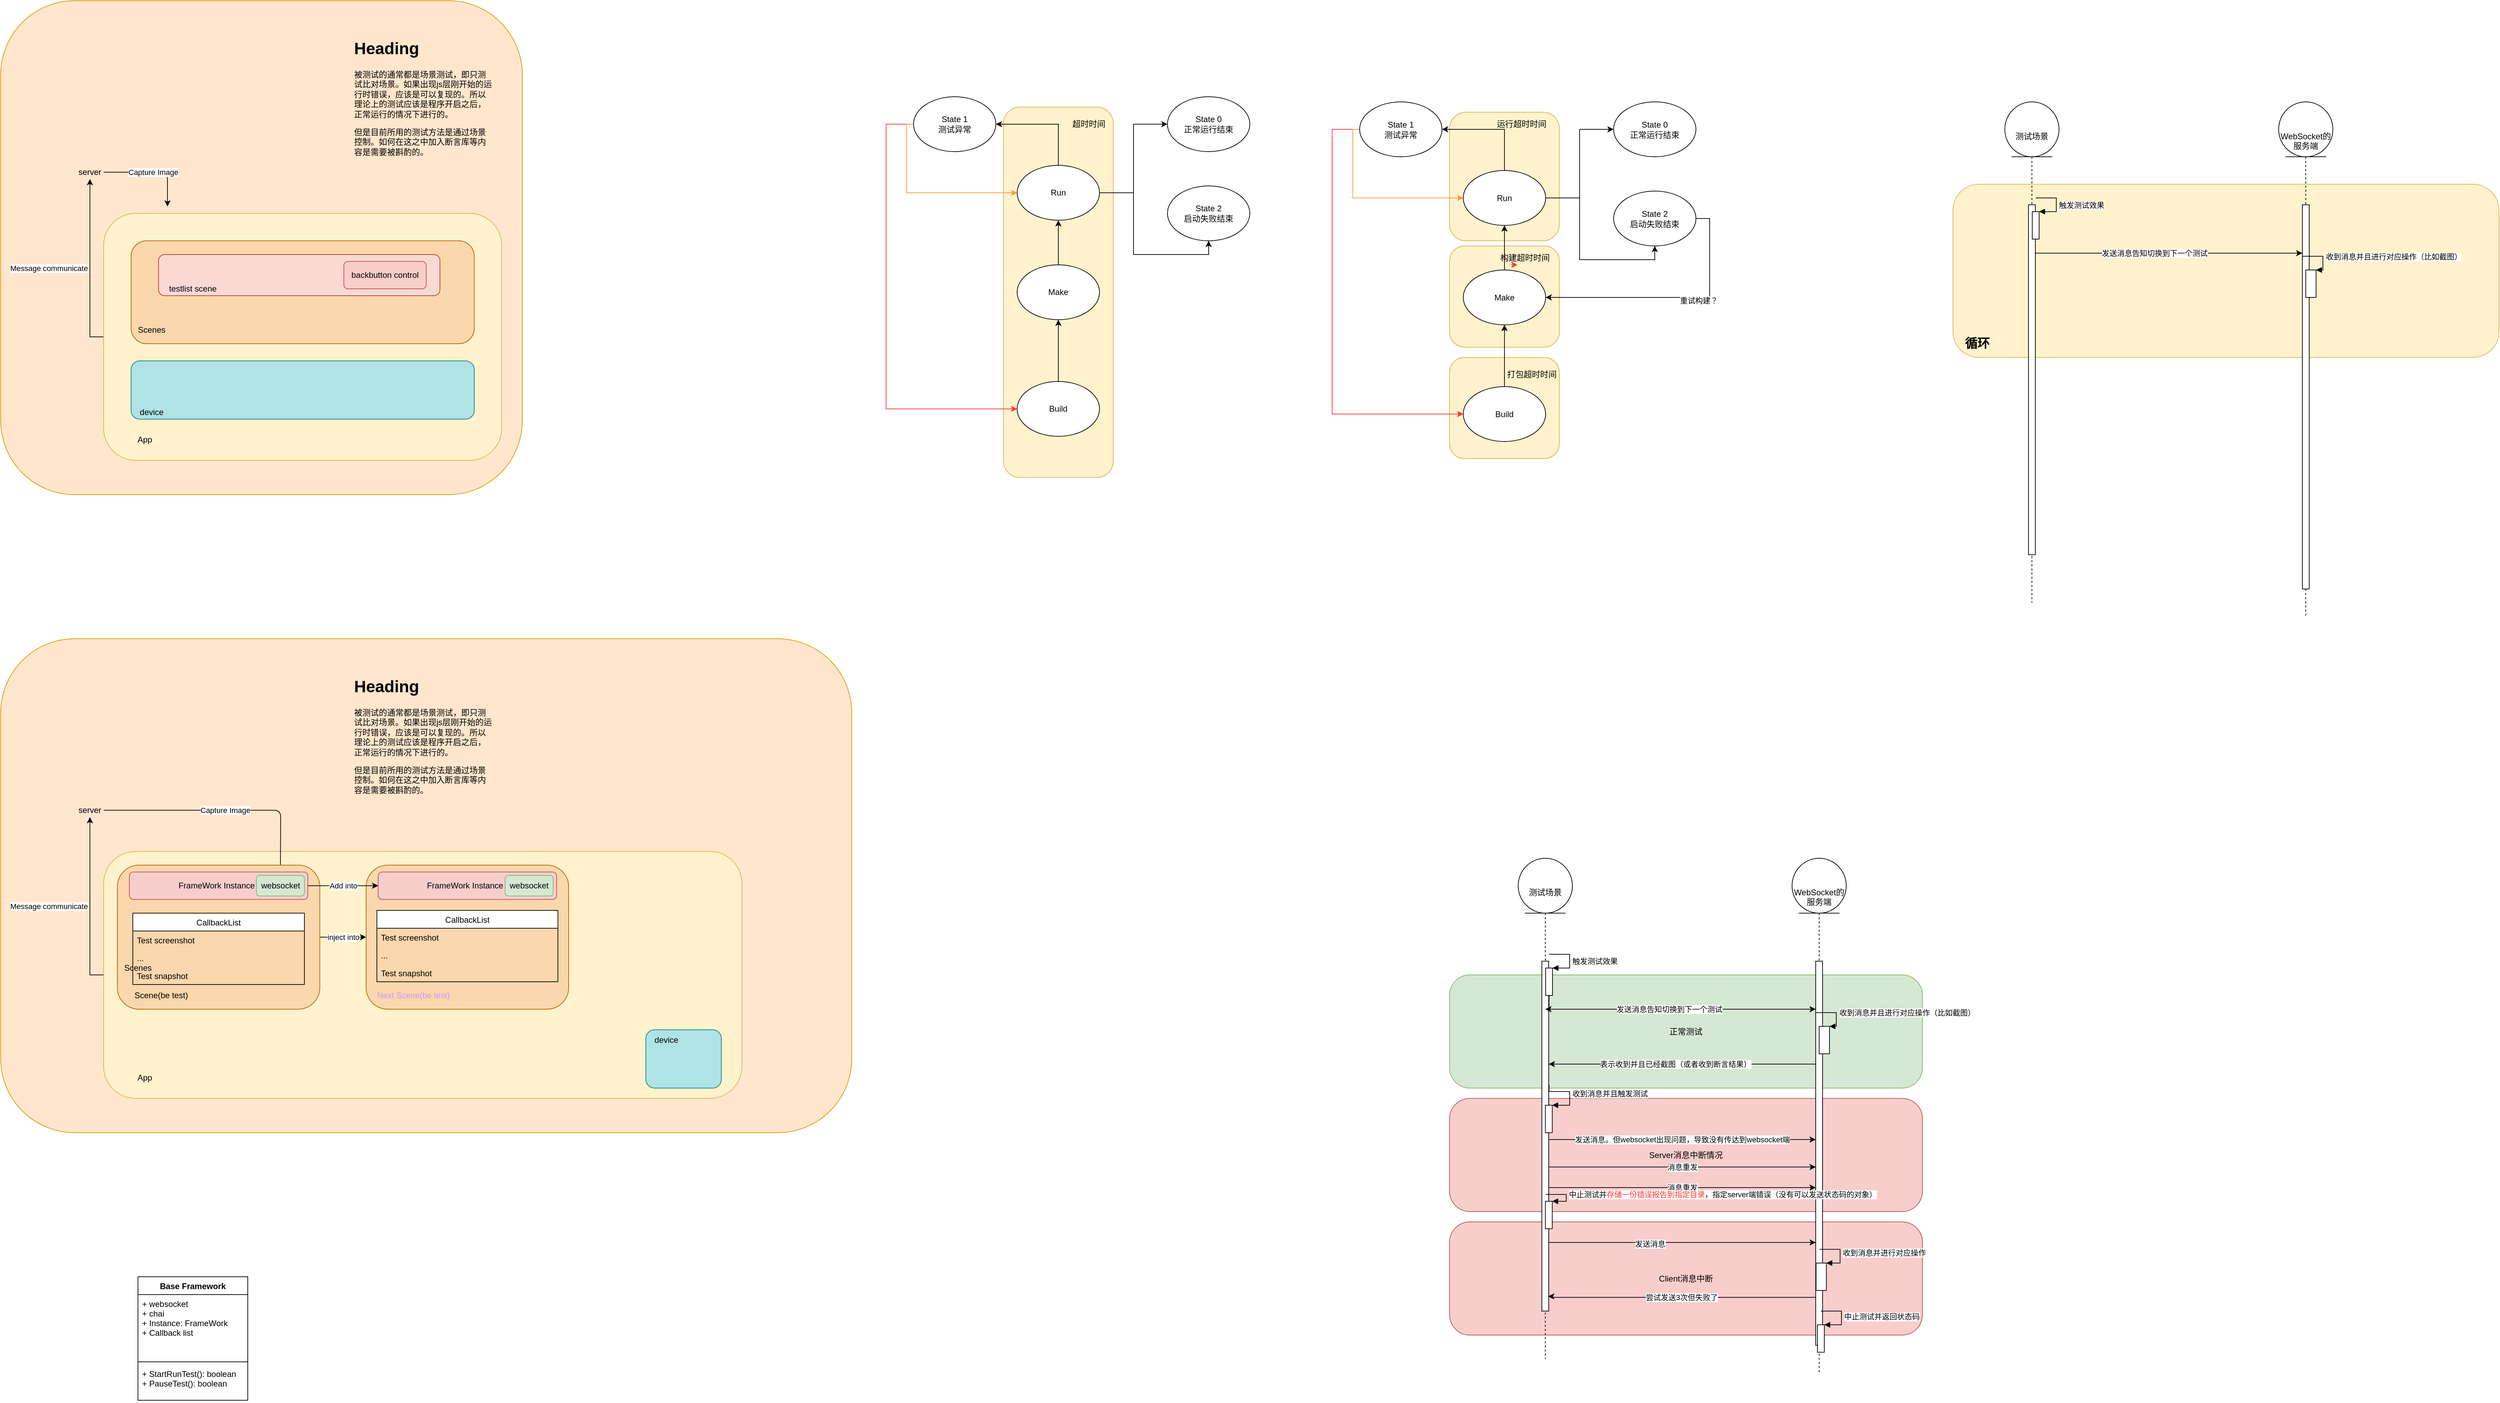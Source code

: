 <mxfile version="14.9.2" type="device" pages="2"><diagram id="rpBFEU1IUlJm1Zpj6V33" name="Page-1"><mxGraphModel dx="1292" dy="696" grid="1" gridSize="10" guides="1" tooltips="1" connect="1" arrows="1" fold="1" page="1" pageScale="1" pageWidth="827" pageHeight="1169" math="0" shadow="0"><root><mxCell id="0"/><mxCell id="1" parent="0"/><mxCell id="jV5QpDegbVeelH4dLwCt-115" value="" style="rounded=1;whiteSpace=wrap;html=1;fillColor=#fff2cc;strokeColor=#d6b656;" vertex="1" parent="1"><mxGeometry x="2864.5" y="297.5" width="795.5" height="252.5" as="geometry"/></mxCell><mxCell id="jV5QpDegbVeelH4dLwCt-68" value="Client消息中断" style="rounded=1;whiteSpace=wrap;html=1;fillColor=#f8cecc;strokeColor=#b85450;arcSize=18;" vertex="1" parent="1"><mxGeometry x="2131" y="1810" width="689" height="165" as="geometry"/></mxCell><mxCell id="jV5QpDegbVeelH4dLwCt-57" value="Server消息中断情况" style="rounded=1;whiteSpace=wrap;html=1;fillColor=#f8cecc;strokeColor=#b85450;arcSize=18;" vertex="1" parent="1"><mxGeometry x="2131" y="1630" width="689" height="165" as="geometry"/></mxCell><mxCell id="jV5QpDegbVeelH4dLwCt-44" value="正常测试" style="rounded=1;whiteSpace=wrap;html=1;fillColor=#d5e8d4;strokeColor=#82b366;arcSize=18;" vertex="1" parent="1"><mxGeometry x="2131" y="1450" width="689" height="165" as="geometry"/></mxCell><mxCell id="jV5QpDegbVeelH4dLwCt-35" value="" style="rounded=1;whiteSpace=wrap;html=1;fillColor=#fff2cc;strokeColor=#d6b656;" vertex="1" parent="1"><mxGeometry x="2131" y="550" width="160" height="147.5" as="geometry"/></mxCell><mxCell id="jV5QpDegbVeelH4dLwCt-34" value="" style="rounded=1;whiteSpace=wrap;html=1;fillColor=#fff2cc;strokeColor=#d6b656;" vertex="1" parent="1"><mxGeometry x="2131" y="387.5" width="160" height="147.5" as="geometry"/></mxCell><mxCell id="jV5QpDegbVeelH4dLwCt-15" value="" style="rounded=1;whiteSpace=wrap;html=1;fillColor=#fff2cc;strokeColor=#d6b656;" vertex="1" parent="1"><mxGeometry x="1481" y="185" width="160" height="540" as="geometry"/></mxCell><mxCell id="mxAVri0TxtyX7r4IzrjH-3" value="" style="rounded=1;whiteSpace=wrap;html=1;fillColor=#ffe6cc;strokeColor=#d79b00;" parent="1" vertex="1"><mxGeometry x="20" y="30" width="760" height="720" as="geometry"/></mxCell><mxCell id="mxAVri0TxtyX7r4IzrjH-9" value="Message communicate" style="edgeStyle=orthogonalEdgeStyle;rounded=0;orthogonalLoop=1;jettySize=auto;html=1;exitX=0;exitY=0.5;exitDx=0;exitDy=0;entryX=0.5;entryY=1;entryDx=0;entryDy=0;" parent="1" source="mxAVri0TxtyX7r4IzrjH-1" target="mxAVri0TxtyX7r4IzrjH-4" edge="1"><mxGeometry x="-0.04" y="60" relative="1" as="geometry"><mxPoint as="offset"/></mxGeometry></mxCell><mxCell id="mxAVri0TxtyX7r4IzrjH-1" value="" style="rounded=1;whiteSpace=wrap;html=1;arcSize=13;fillColor=#fff2cc;strokeColor=#d6b656;" parent="1" vertex="1"><mxGeometry x="170" y="340" width="580" height="360" as="geometry"/></mxCell><mxCell id="mxAVri0TxtyX7r4IzrjH-2" value="App" style="text;html=1;strokeColor=none;fillColor=none;align=center;verticalAlign=middle;whiteSpace=wrap;rounded=0;" parent="1" vertex="1"><mxGeometry x="210" y="660" width="40" height="20" as="geometry"/></mxCell><mxCell id="mxAVri0TxtyX7r4IzrjH-4" value="server" style="text;html=1;strokeColor=none;fillColor=none;align=center;verticalAlign=middle;whiteSpace=wrap;rounded=0;" parent="1" vertex="1"><mxGeometry x="130" y="270" width="40" height="20" as="geometry"/></mxCell><mxCell id="mxAVri0TxtyX7r4IzrjH-6" value="Capture Image" style="endArrow=classic;html=1;exitX=1;exitY=0.5;exitDx=0;exitDy=0;" parent="1" source="mxAVri0TxtyX7r4IzrjH-4" edge="1"><mxGeometry width="50" height="50" relative="1" as="geometry"><mxPoint x="580" y="450" as="sourcePoint"/><mxPoint x="263" y="330" as="targetPoint"/><Array as="points"><mxPoint x="263" y="280"/></Array></mxGeometry></mxCell><mxCell id="mxAVri0TxtyX7r4IzrjH-10" value="" style="rounded=1;whiteSpace=wrap;html=1;fillColor=#fad7ac;strokeColor=#b46504;" parent="1" vertex="1"><mxGeometry x="210" y="380" width="500" height="150" as="geometry"/></mxCell><mxCell id="mxAVri0TxtyX7r4IzrjH-11" value="Scenes" style="text;html=1;strokeColor=none;fillColor=none;align=center;verticalAlign=middle;whiteSpace=wrap;rounded=0;" parent="1" vertex="1"><mxGeometry x="220" y="500" width="40" height="20" as="geometry"/></mxCell><mxCell id="mxAVri0TxtyX7r4IzrjH-12" value="" style="rounded=1;whiteSpace=wrap;html=1;fillColor=#b0e3e6;strokeColor=#0e8088;" parent="1" vertex="1"><mxGeometry x="210" y="555" width="500" height="85" as="geometry"/></mxCell><mxCell id="mxAVri0TxtyX7r4IzrjH-13" value="device" style="text;html=1;strokeColor=none;fillColor=none;align=center;verticalAlign=middle;whiteSpace=wrap;rounded=0;" parent="1" vertex="1"><mxGeometry x="220" y="620" width="40" height="20" as="geometry"/></mxCell><mxCell id="mxAVri0TxtyX7r4IzrjH-14" value="" style="rounded=1;whiteSpace=wrap;html=1;fillColor=#fad9d5;strokeColor=#ae4132;" parent="1" vertex="1"><mxGeometry x="250" y="400" width="410" height="60" as="geometry"/></mxCell><mxCell id="mxAVri0TxtyX7r4IzrjH-15" value="testlist scene" style="text;html=1;strokeColor=none;fillColor=none;align=center;verticalAlign=middle;whiteSpace=wrap;rounded=0;" parent="1" vertex="1"><mxGeometry x="260" y="440" width="80" height="20" as="geometry"/></mxCell><mxCell id="mxAVri0TxtyX7r4IzrjH-16" value="backbutton control" style="rounded=1;whiteSpace=wrap;html=1;fillColor=#f8cecc;strokeColor=#b85450;" parent="1" vertex="1"><mxGeometry x="520" y="410" width="120" height="40" as="geometry"/></mxCell><mxCell id="mxAVri0TxtyX7r4IzrjH-17" value="&lt;h1&gt;Heading&lt;/h1&gt;&lt;p&gt;被测试的通常都是场景测试，即只测试比对场景。如果出现js层刚开始的运行时错误，应该是可以复现的。所以理论上的测试应该是程序开启之后，正常运行的情况下进行的。&lt;/p&gt;&lt;p&gt;但是目前所用的测试方法是通过场景控制。如何在这之中加入断言库等内容是需要被斟酌的。&lt;/p&gt;" style="text;html=1;strokeColor=none;fillColor=none;spacing=5;spacingTop=-20;whiteSpace=wrap;overflow=hidden;rounded=0;" parent="1" vertex="1"><mxGeometry x="530" y="80" width="210" height="200" as="geometry"/></mxCell><mxCell id="BNDBDCMk8qx0D4UXYM4u-6" value="" style="rounded=1;whiteSpace=wrap;html=1;fillColor=#ffe6cc;strokeColor=#d79b00;" parent="1" vertex="1"><mxGeometry x="20" y="960" width="1240" height="720" as="geometry"/></mxCell><mxCell id="BNDBDCMk8qx0D4UXYM4u-7" value="Message communicate" style="edgeStyle=orthogonalEdgeStyle;rounded=0;orthogonalLoop=1;jettySize=auto;html=1;exitX=0;exitY=0.5;exitDx=0;exitDy=0;entryX=0.5;entryY=1;entryDx=0;entryDy=0;" parent="1" source="BNDBDCMk8qx0D4UXYM4u-8" target="BNDBDCMk8qx0D4UXYM4u-10" edge="1"><mxGeometry x="-0.04" y="60" relative="1" as="geometry"><mxPoint as="offset"/></mxGeometry></mxCell><mxCell id="BNDBDCMk8qx0D4UXYM4u-8" value="" style="rounded=1;whiteSpace=wrap;html=1;arcSize=13;fillColor=#fff2cc;strokeColor=#d6b656;" parent="1" vertex="1"><mxGeometry x="170" y="1270" width="930" height="360" as="geometry"/></mxCell><mxCell id="BNDBDCMk8qx0D4UXYM4u-9" value="App" style="text;html=1;strokeColor=none;fillColor=none;align=center;verticalAlign=middle;whiteSpace=wrap;rounded=0;" parent="1" vertex="1"><mxGeometry x="210" y="1590" width="40" height="20" as="geometry"/></mxCell><mxCell id="BNDBDCMk8qx0D4UXYM4u-10" value="server" style="text;html=1;strokeColor=none;fillColor=none;align=center;verticalAlign=middle;whiteSpace=wrap;rounded=0;" parent="1" vertex="1"><mxGeometry x="130" y="1200" width="40" height="20" as="geometry"/></mxCell><mxCell id="BNDBDCMk8qx0D4UXYM4u-11" value="Capture Image" style="endArrow=classic;html=1;exitX=1;exitY=0.5;exitDx=0;exitDy=0;entryX=0.5;entryY=0;entryDx=0;entryDy=0;" parent="1" source="BNDBDCMk8qx0D4UXYM4u-10" edge="1" target="BNDBDCMk8qx0D4UXYM4u-29"><mxGeometry width="50" height="50" relative="1" as="geometry"><mxPoint x="580" y="1380" as="sourcePoint"/><mxPoint x="263" y="1260" as="targetPoint"/><Array as="points"><mxPoint x="263" y="1210"/><mxPoint x="428" y="1210"/></Array></mxGeometry></mxCell><mxCell id="BNDBDCMk8qx0D4UXYM4u-46" value="inject into" style="edgeStyle=orthogonalEdgeStyle;rounded=0;orthogonalLoop=1;jettySize=auto;html=1;" parent="1" source="BNDBDCMk8qx0D4UXYM4u-12" target="BNDBDCMk8qx0D4UXYM4u-38" edge="1"><mxGeometry relative="1" as="geometry"/></mxCell><mxCell id="BNDBDCMk8qx0D4UXYM4u-12" value="" style="rounded=1;whiteSpace=wrap;html=1;fillColor=#fad7ac;strokeColor=#b46504;" parent="1" vertex="1"><mxGeometry x="190" y="1290" width="295" height="210" as="geometry"/></mxCell><mxCell id="BNDBDCMk8qx0D4UXYM4u-13" value="Scenes" style="text;html=1;strokeColor=none;fillColor=none;align=center;verticalAlign=middle;whiteSpace=wrap;rounded=0;" parent="1" vertex="1"><mxGeometry x="200" y="1430" width="40" height="20" as="geometry"/></mxCell><mxCell id="BNDBDCMk8qx0D4UXYM4u-14" value="" style="rounded=1;whiteSpace=wrap;html=1;fillColor=#b0e3e6;strokeColor=#0e8088;" parent="1" vertex="1"><mxGeometry x="960" y="1530" width="110" height="85" as="geometry"/></mxCell><mxCell id="BNDBDCMk8qx0D4UXYM4u-15" value="device" style="text;html=1;strokeColor=none;fillColor=none;align=center;verticalAlign=middle;whiteSpace=wrap;rounded=0;" parent="1" vertex="1"><mxGeometry x="970" y="1535" width="40" height="20" as="geometry"/></mxCell><mxCell id="BNDBDCMk8qx0D4UXYM4u-19" value="&lt;h1&gt;Heading&lt;/h1&gt;&lt;p&gt;被测试的通常都是场景测试，即只测试比对场景。如果出现js层刚开始的运行时错误，应该是可以复现的。所以理论上的测试应该是程序开启之后，正常运行的情况下进行的。&lt;/p&gt;&lt;p&gt;但是目前所用的测试方法是通过场景控制。如何在这之中加入断言库等内容是需要被斟酌的。&lt;/p&gt;" style="text;html=1;strokeColor=none;fillColor=none;spacing=5;spacingTop=-20;whiteSpace=wrap;overflow=hidden;rounded=0;" parent="1" vertex="1"><mxGeometry x="530" y="1010" width="210" height="200" as="geometry"/></mxCell><mxCell id="BNDBDCMk8qx0D4UXYM4u-25" value="Scene(be test)" style="text;html=1;strokeColor=none;fillColor=none;align=center;verticalAlign=middle;whiteSpace=wrap;rounded=0;" parent="1" vertex="1"><mxGeometry x="198.75" y="1470" width="110" height="20" as="geometry"/></mxCell><mxCell id="BNDBDCMk8qx0D4UXYM4u-28" value="FrameWork Instance&amp;nbsp;&amp;nbsp;" style="rounded=1;whiteSpace=wrap;html=1;fillColor=#f8cecc;strokeColor=#b85450;" parent="1" vertex="1"><mxGeometry x="207.5" y="1300" width="260" height="40" as="geometry"/></mxCell><mxCell id="BNDBDCMk8qx0D4UXYM4u-29" value="websocket" style="rounded=1;whiteSpace=wrap;html=1;fillColor=#d5e8d4;strokeColor=#82b366;" parent="1" vertex="1"><mxGeometry x="392.5" y="1305" width="70" height="30" as="geometry"/></mxCell><mxCell id="BNDBDCMk8qx0D4UXYM4u-34" value="CallbackList" style="swimlane;fontStyle=0;childLayout=stackLayout;horizontal=1;startSize=26;horizontalStack=0;resizeParent=1;resizeParentMax=0;resizeLast=0;collapsible=1;marginBottom=0;" parent="1" vertex="1"><mxGeometry x="212.5" y="1360" width="250" height="104" as="geometry"/></mxCell><mxCell id="BNDBDCMk8qx0D4UXYM4u-35" value="Test screenshot" style="text;strokeColor=none;fillColor=none;align=left;verticalAlign=top;spacingLeft=4;spacingRight=4;overflow=hidden;rotatable=0;points=[[0,0.5],[1,0.5]];portConstraint=eastwest;" parent="BNDBDCMk8qx0D4UXYM4u-34" vertex="1"><mxGeometry y="26" width="250" height="26" as="geometry"/></mxCell><mxCell id="BNDBDCMk8qx0D4UXYM4u-36" value="..." style="text;strokeColor=none;fillColor=none;align=left;verticalAlign=top;spacingLeft=4;spacingRight=4;overflow=hidden;rotatable=0;points=[[0,0.5],[1,0.5]];portConstraint=eastwest;" parent="BNDBDCMk8qx0D4UXYM4u-34" vertex="1"><mxGeometry y="52" width="250" height="26" as="geometry"/></mxCell><mxCell id="BNDBDCMk8qx0D4UXYM4u-37" value="Test snapshot" style="text;strokeColor=none;fillColor=none;align=left;verticalAlign=top;spacingLeft=4;spacingRight=4;overflow=hidden;rotatable=0;points=[[0,0.5],[1,0.5]];portConstraint=eastwest;" parent="BNDBDCMk8qx0D4UXYM4u-34" vertex="1"><mxGeometry y="78" width="250" height="26" as="geometry"/></mxCell><mxCell id="BNDBDCMk8qx0D4UXYM4u-38" value="" style="rounded=1;whiteSpace=wrap;html=1;fillColor=#fad7ac;strokeColor=#b46504;" parent="1" vertex="1"><mxGeometry x="552.5" y="1290" width="295" height="210" as="geometry"/></mxCell><mxCell id="BNDBDCMk8qx0D4UXYM4u-39" value="Next Scene(be test)" style="text;html=1;strokeColor=none;fillColor=none;align=center;verticalAlign=middle;whiteSpace=wrap;rounded=0;fontColor=#CC99FF;" parent="1" vertex="1"><mxGeometry x="561.25" y="1470" width="121.25" height="20" as="geometry"/></mxCell><mxCell id="BNDBDCMk8qx0D4UXYM4u-42" value="CallbackList" style="swimlane;fontStyle=0;childLayout=stackLayout;horizontal=1;startSize=26;horizontalStack=0;resizeParent=1;resizeParentMax=0;resizeLast=0;collapsible=1;marginBottom=0;" parent="1" vertex="1"><mxGeometry x="568.13" y="1356" width="263.75" height="104" as="geometry"/></mxCell><mxCell id="BNDBDCMk8qx0D4UXYM4u-43" value="Test screenshot" style="text;strokeColor=none;fillColor=none;align=left;verticalAlign=top;spacingLeft=4;spacingRight=4;overflow=hidden;rotatable=0;points=[[0,0.5],[1,0.5]];portConstraint=eastwest;" parent="BNDBDCMk8qx0D4UXYM4u-42" vertex="1"><mxGeometry y="26" width="263.75" height="26" as="geometry"/></mxCell><mxCell id="BNDBDCMk8qx0D4UXYM4u-44" value="..." style="text;strokeColor=none;fillColor=none;align=left;verticalAlign=top;spacingLeft=4;spacingRight=4;overflow=hidden;rotatable=0;points=[[0,0.5],[1,0.5]];portConstraint=eastwest;" parent="BNDBDCMk8qx0D4UXYM4u-42" vertex="1"><mxGeometry y="52" width="263.75" height="26" as="geometry"/></mxCell><mxCell id="BNDBDCMk8qx0D4UXYM4u-45" value="Test snapshot" style="text;strokeColor=none;fillColor=none;align=left;verticalAlign=top;spacingLeft=4;spacingRight=4;overflow=hidden;rotatable=0;points=[[0,0.5],[1,0.5]];portConstraint=eastwest;" parent="BNDBDCMk8qx0D4UXYM4u-42" vertex="1"><mxGeometry y="78" width="263.75" height="26" as="geometry"/></mxCell><mxCell id="BNDBDCMk8qx0D4UXYM4u-52" value="Base Framework" style="swimlane;fontStyle=1;align=center;verticalAlign=top;childLayout=stackLayout;horizontal=1;startSize=26;horizontalStack=0;resizeParent=1;resizeParentMax=0;resizeLast=0;collapsible=1;marginBottom=0;fontColor=#000000;" parent="1" vertex="1"><mxGeometry x="220" y="1890" width="160" height="180" as="geometry"/></mxCell><mxCell id="BNDBDCMk8qx0D4UXYM4u-53" value="+ websocket&#10;+ chai&#10;+ Instance: FrameWork&#10;+ Callback list" style="text;strokeColor=none;fillColor=none;align=left;verticalAlign=top;spacingLeft=4;spacingRight=4;overflow=hidden;rotatable=0;points=[[0,0.5],[1,0.5]];portConstraint=eastwest;" parent="BNDBDCMk8qx0D4UXYM4u-52" vertex="1"><mxGeometry y="26" width="160" height="94" as="geometry"/></mxCell><mxCell id="BNDBDCMk8qx0D4UXYM4u-54" value="" style="line;strokeWidth=1;fillColor=none;align=left;verticalAlign=middle;spacingTop=-1;spacingLeft=3;spacingRight=3;rotatable=0;labelPosition=right;points=[];portConstraint=eastwest;" parent="BNDBDCMk8qx0D4UXYM4u-52" vertex="1"><mxGeometry y="120" width="160" height="8" as="geometry"/></mxCell><mxCell id="BNDBDCMk8qx0D4UXYM4u-55" value="+ StartRunTest(): boolean&#10;+ PauseTest(): boolean&#10;" style="text;strokeColor=none;fillColor=none;align=left;verticalAlign=top;spacingLeft=4;spacingRight=4;overflow=hidden;rotatable=0;points=[[0,0.5],[1,0.5]];portConstraint=eastwest;" parent="BNDBDCMk8qx0D4UXYM4u-52" vertex="1"><mxGeometry y="128" width="160" height="52" as="geometry"/></mxCell><mxCell id="jV5QpDegbVeelH4dLwCt-1" value="State 0&lt;br&gt;正常运行结束" style="ellipse;whiteSpace=wrap;html=1;" vertex="1" parent="1"><mxGeometry x="1720" y="170" width="120" height="80" as="geometry"/></mxCell><mxCell id="jV5QpDegbVeelH4dLwCt-5" style="edgeStyle=orthogonalEdgeStyle;rounded=0;orthogonalLoop=1;jettySize=auto;html=1;entryX=0;entryY=0.5;entryDx=0;entryDy=0;" edge="1" parent="1" source="jV5QpDegbVeelH4dLwCt-2" target="jV5QpDegbVeelH4dLwCt-1"><mxGeometry relative="1" as="geometry"/></mxCell><mxCell id="jV5QpDegbVeelH4dLwCt-7" style="edgeStyle=orthogonalEdgeStyle;rounded=0;orthogonalLoop=1;jettySize=auto;html=1;entryX=1;entryY=0.5;entryDx=0;entryDy=0;" edge="1" parent="1" source="jV5QpDegbVeelH4dLwCt-2" target="jV5QpDegbVeelH4dLwCt-6"><mxGeometry relative="1" as="geometry"><Array as="points"><mxPoint x="1561" y="210"/></Array></mxGeometry></mxCell><mxCell id="jV5QpDegbVeelH4dLwCt-16" style="edgeStyle=orthogonalEdgeStyle;rounded=0;orthogonalLoop=1;jettySize=auto;html=1;entryX=0.5;entryY=1;entryDx=0;entryDy=0;" edge="1" parent="1" source="jV5QpDegbVeelH4dLwCt-2" target="jV5QpDegbVeelH4dLwCt-17"><mxGeometry relative="1" as="geometry"><mxPoint x="1740" y="400" as="targetPoint"/></mxGeometry></mxCell><mxCell id="jV5QpDegbVeelH4dLwCt-2" value="Run" style="ellipse;whiteSpace=wrap;html=1;" vertex="1" parent="1"><mxGeometry x="1501" y="270" width="120" height="80" as="geometry"/></mxCell><mxCell id="jV5QpDegbVeelH4dLwCt-8" style="edgeStyle=orthogonalEdgeStyle;rounded=0;orthogonalLoop=1;jettySize=auto;html=1;entryX=0;entryY=0.5;entryDx=0;entryDy=0;fillColor=#a20025;strokeColor=#FF3333;" edge="1" parent="1" source="jV5QpDegbVeelH4dLwCt-6" target="jV5QpDegbVeelH4dLwCt-9"><mxGeometry relative="1" as="geometry"><mxPoint x="1320" y="440" as="targetPoint"/><Array as="points"><mxPoint x="1310" y="210"/><mxPoint x="1310" y="625"/></Array></mxGeometry></mxCell><mxCell id="jV5QpDegbVeelH4dLwCt-11" style="edgeStyle=orthogonalEdgeStyle;rounded=0;orthogonalLoop=1;jettySize=auto;html=1;entryX=0;entryY=0.5;entryDx=0;entryDy=0;strokeColor=#FF9933;" edge="1" parent="1" source="jV5QpDegbVeelH4dLwCt-6" target="jV5QpDegbVeelH4dLwCt-2"><mxGeometry relative="1" as="geometry"><Array as="points"><mxPoint x="1340" y="210"/><mxPoint x="1340" y="310"/></Array></mxGeometry></mxCell><mxCell id="jV5QpDegbVeelH4dLwCt-6" value="State 1&lt;br&gt;测试异常" style="ellipse;whiteSpace=wrap;html=1;" vertex="1" parent="1"><mxGeometry x="1350" y="170" width="120" height="80" as="geometry"/></mxCell><mxCell id="jV5QpDegbVeelH4dLwCt-13" style="edgeStyle=orthogonalEdgeStyle;rounded=0;orthogonalLoop=1;jettySize=auto;html=1;entryX=0.5;entryY=1;entryDx=0;entryDy=0;" edge="1" parent="1" source="jV5QpDegbVeelH4dLwCt-9" target="jV5QpDegbVeelH4dLwCt-12"><mxGeometry relative="1" as="geometry"/></mxCell><mxCell id="jV5QpDegbVeelH4dLwCt-9" value="Build" style="ellipse;whiteSpace=wrap;html=1;" vertex="1" parent="1"><mxGeometry x="1501" y="585" width="120" height="80" as="geometry"/></mxCell><mxCell id="jV5QpDegbVeelH4dLwCt-14" style="edgeStyle=orthogonalEdgeStyle;rounded=0;orthogonalLoop=1;jettySize=auto;html=1;" edge="1" parent="1" source="jV5QpDegbVeelH4dLwCt-12" target="jV5QpDegbVeelH4dLwCt-2"><mxGeometry relative="1" as="geometry"/></mxCell><mxCell id="jV5QpDegbVeelH4dLwCt-12" value="Make" style="ellipse;whiteSpace=wrap;html=1;" vertex="1" parent="1"><mxGeometry x="1501" y="415" width="120" height="80" as="geometry"/></mxCell><mxCell id="jV5QpDegbVeelH4dLwCt-17" value="State 2&lt;br&gt;启动失败结束" style="ellipse;whiteSpace=wrap;html=1;" vertex="1" parent="1"><mxGeometry x="1720" y="300" width="120" height="80" as="geometry"/></mxCell><mxCell id="jV5QpDegbVeelH4dLwCt-18" value="超时时间" style="text;html=1;strokeColor=none;fillColor=none;align=center;verticalAlign=middle;whiteSpace=wrap;rounded=0;" vertex="1" parent="1"><mxGeometry x="1570.38" y="200" width="70.62" height="20" as="geometry"/></mxCell><mxCell id="jV5QpDegbVeelH4dLwCt-19" value="" style="rounded=1;whiteSpace=wrap;html=1;fillColor=#fff2cc;strokeColor=#d6b656;" vertex="1" parent="1"><mxGeometry x="2131" y="192.5" width="160" height="187.5" as="geometry"/></mxCell><mxCell id="jV5QpDegbVeelH4dLwCt-20" value="State 0&lt;br&gt;正常运行结束" style="ellipse;whiteSpace=wrap;html=1;" vertex="1" parent="1"><mxGeometry x="2370" y="177.5" width="120" height="80" as="geometry"/></mxCell><mxCell id="jV5QpDegbVeelH4dLwCt-21" style="edgeStyle=orthogonalEdgeStyle;rounded=0;orthogonalLoop=1;jettySize=auto;html=1;entryX=0;entryY=0.5;entryDx=0;entryDy=0;" edge="1" parent="1" source="jV5QpDegbVeelH4dLwCt-24" target="jV5QpDegbVeelH4dLwCt-20"><mxGeometry relative="1" as="geometry"/></mxCell><mxCell id="jV5QpDegbVeelH4dLwCt-22" style="edgeStyle=orthogonalEdgeStyle;rounded=0;orthogonalLoop=1;jettySize=auto;html=1;entryX=1;entryY=0.5;entryDx=0;entryDy=0;" edge="1" parent="1" source="jV5QpDegbVeelH4dLwCt-24" target="jV5QpDegbVeelH4dLwCt-27"><mxGeometry relative="1" as="geometry"><Array as="points"><mxPoint x="2211" y="217.5"/></Array></mxGeometry></mxCell><mxCell id="jV5QpDegbVeelH4dLwCt-23" style="edgeStyle=orthogonalEdgeStyle;rounded=0;orthogonalLoop=1;jettySize=auto;html=1;entryX=0.5;entryY=1;entryDx=0;entryDy=0;" edge="1" parent="1" source="jV5QpDegbVeelH4dLwCt-24" target="jV5QpDegbVeelH4dLwCt-32"><mxGeometry relative="1" as="geometry"><mxPoint x="2390" y="407.5" as="targetPoint"/></mxGeometry></mxCell><mxCell id="jV5QpDegbVeelH4dLwCt-24" value="Run" style="ellipse;whiteSpace=wrap;html=1;" vertex="1" parent="1"><mxGeometry x="2151" y="277.5" width="120" height="80" as="geometry"/></mxCell><mxCell id="jV5QpDegbVeelH4dLwCt-25" style="edgeStyle=orthogonalEdgeStyle;rounded=0;orthogonalLoop=1;jettySize=auto;html=1;entryX=0;entryY=0.5;entryDx=0;entryDy=0;fillColor=#a20025;strokeColor=#FF3333;" edge="1" parent="1" source="jV5QpDegbVeelH4dLwCt-27" target="jV5QpDegbVeelH4dLwCt-29"><mxGeometry relative="1" as="geometry"><mxPoint x="1970" y="447.5" as="targetPoint"/><Array as="points"><mxPoint x="1960" y="217.5"/><mxPoint x="1960" y="632.5"/></Array></mxGeometry></mxCell><mxCell id="jV5QpDegbVeelH4dLwCt-26" style="edgeStyle=orthogonalEdgeStyle;rounded=0;orthogonalLoop=1;jettySize=auto;html=1;entryX=0;entryY=0.5;entryDx=0;entryDy=0;strokeColor=#FF9933;" edge="1" parent="1" source="jV5QpDegbVeelH4dLwCt-27" target="jV5QpDegbVeelH4dLwCt-24"><mxGeometry relative="1" as="geometry"><Array as="points"><mxPoint x="1990" y="217.5"/><mxPoint x="1990" y="317.5"/></Array></mxGeometry></mxCell><mxCell id="jV5QpDegbVeelH4dLwCt-27" value="State 1&lt;br&gt;测试异常" style="ellipse;whiteSpace=wrap;html=1;" vertex="1" parent="1"><mxGeometry x="2000" y="177.5" width="120" height="80" as="geometry"/></mxCell><mxCell id="jV5QpDegbVeelH4dLwCt-28" style="edgeStyle=orthogonalEdgeStyle;rounded=0;orthogonalLoop=1;jettySize=auto;html=1;entryX=0.5;entryY=1;entryDx=0;entryDy=0;" edge="1" parent="1" source="jV5QpDegbVeelH4dLwCt-29" target="jV5QpDegbVeelH4dLwCt-31"><mxGeometry relative="1" as="geometry"/></mxCell><mxCell id="jV5QpDegbVeelH4dLwCt-29" value="Build" style="ellipse;whiteSpace=wrap;html=1;" vertex="1" parent="1"><mxGeometry x="2151" y="592.5" width="120" height="80" as="geometry"/></mxCell><mxCell id="jV5QpDegbVeelH4dLwCt-30" style="edgeStyle=orthogonalEdgeStyle;rounded=0;orthogonalLoop=1;jettySize=auto;html=1;" edge="1" parent="1" source="jV5QpDegbVeelH4dLwCt-31" target="jV5QpDegbVeelH4dLwCt-24"><mxGeometry relative="1" as="geometry"/></mxCell><mxCell id="jV5QpDegbVeelH4dLwCt-31" value="Make" style="ellipse;whiteSpace=wrap;html=1;" vertex="1" parent="1"><mxGeometry x="2151" y="422.5" width="120" height="80" as="geometry"/></mxCell><mxCell id="jV5QpDegbVeelH4dLwCt-39" style="edgeStyle=orthogonalEdgeStyle;rounded=0;orthogonalLoop=1;jettySize=auto;html=1;entryX=1;entryY=0.5;entryDx=0;entryDy=0;" edge="1" parent="1" source="jV5QpDegbVeelH4dLwCt-32" target="jV5QpDegbVeelH4dLwCt-31"><mxGeometry relative="1" as="geometry"><mxPoint x="2510" y="510" as="targetPoint"/><Array as="points"><mxPoint x="2510" y="348"/><mxPoint x="2510" y="463"/></Array></mxGeometry></mxCell><mxCell id="jV5QpDegbVeelH4dLwCt-40" value="重试构建？" style="edgeLabel;html=1;align=center;verticalAlign=middle;resizable=0;points=[];" vertex="1" connectable="0" parent="jV5QpDegbVeelH4dLwCt-39"><mxGeometry x="-0.189" y="4" relative="1" as="geometry"><mxPoint as="offset"/></mxGeometry></mxCell><mxCell id="jV5QpDegbVeelH4dLwCt-32" value="State 2&lt;br&gt;启动失败结束" style="ellipse;whiteSpace=wrap;html=1;" vertex="1" parent="1"><mxGeometry x="2370" y="307.5" width="120" height="80" as="geometry"/></mxCell><mxCell id="jV5QpDegbVeelH4dLwCt-33" value="运行超时时间" style="text;html=1;strokeColor=none;fillColor=none;align=center;verticalAlign=middle;whiteSpace=wrap;rounded=0;" vertex="1" parent="1"><mxGeometry x="2191" y="200" width="89.62" height="20" as="geometry"/></mxCell><mxCell id="jV5QpDegbVeelH4dLwCt-36" value="构建超时时间" style="text;html=1;strokeColor=none;fillColor=none;align=center;verticalAlign=middle;whiteSpace=wrap;rounded=0;" vertex="1" parent="1"><mxGeometry x="2200.62" y="395" width="80" height="20" as="geometry"/></mxCell><mxCell id="jV5QpDegbVeelH4dLwCt-37" style="edgeStyle=orthogonalEdgeStyle;rounded=0;orthogonalLoop=1;jettySize=auto;html=1;exitX=0.25;exitY=1;exitDx=0;exitDy=0;entryX=0.367;entryY=1;entryDx=0;entryDy=0;entryPerimeter=0;strokeColor=#FF3333;" edge="1" parent="1" source="jV5QpDegbVeelH4dLwCt-36" target="jV5QpDegbVeelH4dLwCt-36"><mxGeometry relative="1" as="geometry"/></mxCell><mxCell id="jV5QpDegbVeelH4dLwCt-38" value="打包超时时间" style="text;html=1;strokeColor=none;fillColor=none;align=center;verticalAlign=middle;whiteSpace=wrap;rounded=0;" vertex="1" parent="1"><mxGeometry x="2211" y="565" width="80" height="20" as="geometry"/></mxCell><mxCell id="jV5QpDegbVeelH4dLwCt-41" value="测试场景" style="shape=umlLifeline;participant=umlEntity;perimeter=lifelinePerimeter;whiteSpace=wrap;html=1;container=1;collapsible=0;recursiveResize=0;verticalAlign=top;spacingTop=36;outlineConnect=0;size=80;" vertex="1" parent="1"><mxGeometry x="2231" y="1280" width="79" height="730" as="geometry"/></mxCell><mxCell id="jV5QpDegbVeelH4dLwCt-42" value="WebSocket的服务端" style="shape=umlLifeline;participant=umlEntity;perimeter=lifelinePerimeter;whiteSpace=wrap;html=1;container=1;collapsible=0;recursiveResize=0;verticalAlign=top;spacingTop=36;outlineConnect=0;size=80;" vertex="1" parent="1"><mxGeometry x="2630" y="1280" width="79" height="750" as="geometry"/></mxCell><mxCell id="jV5QpDegbVeelH4dLwCt-49" value="" style="edgeStyle=orthogonalEdgeStyle;rounded=0;orthogonalLoop=1;jettySize=auto;html=1;strokeColor=#000000;" edge="1" parent="1" source="jV5QpDegbVeelH4dLwCt-43" target="jV5QpDegbVeelH4dLwCt-48"><mxGeometry relative="1" as="geometry"><Array as="points"><mxPoint x="2470" y="1500"/><mxPoint x="2470" y="1500"/></Array></mxGeometry></mxCell><mxCell id="jV5QpDegbVeelH4dLwCt-50" value="发送消息告知切换到下一个测试" style="edgeLabel;html=1;align=center;verticalAlign=middle;resizable=0;points=[];" vertex="1" connectable="0" parent="jV5QpDegbVeelH4dLwCt-49"><mxGeometry x="-0.101" y="1" relative="1" as="geometry"><mxPoint y="1" as="offset"/></mxGeometry></mxCell><mxCell id="jV5QpDegbVeelH4dLwCt-61" value="发送消息。但websocket出现问题，导致没有传达到websocket端" style="edgeStyle=orthogonalEdgeStyle;rounded=0;orthogonalLoop=1;jettySize=auto;html=1;strokeColor=#000000;" edge="1" parent="1" source="jV5QpDegbVeelH4dLwCt-43" target="jV5QpDegbVeelH4dLwCt-48"><mxGeometry relative="1" as="geometry"><Array as="points"><mxPoint x="2480" y="1690"/><mxPoint x="2480" y="1690"/></Array></mxGeometry></mxCell><mxCell id="jV5QpDegbVeelH4dLwCt-62" value="消息重发" style="edgeStyle=orthogonalEdgeStyle;rounded=0;orthogonalLoop=1;jettySize=auto;html=1;strokeColor=#000000;" edge="1" parent="1" source="jV5QpDegbVeelH4dLwCt-43" target="jV5QpDegbVeelH4dLwCt-48"><mxGeometry relative="1" as="geometry"><Array as="points"><mxPoint x="2470" y="1730"/><mxPoint x="2470" y="1730"/></Array></mxGeometry></mxCell><mxCell id="jV5QpDegbVeelH4dLwCt-64" value="消息重发" style="edgeStyle=orthogonalEdgeStyle;rounded=0;orthogonalLoop=1;jettySize=auto;html=1;strokeColor=#000000;" edge="1" parent="1" source="jV5QpDegbVeelH4dLwCt-43" target="jV5QpDegbVeelH4dLwCt-48"><mxGeometry relative="1" as="geometry"><Array as="points"><mxPoint x="2480" y="1760"/><mxPoint x="2480" y="1760"/></Array></mxGeometry></mxCell><mxCell id="jV5QpDegbVeelH4dLwCt-69" style="edgeStyle=orthogonalEdgeStyle;rounded=0;orthogonalLoop=1;jettySize=auto;html=1;strokeColor=#000000;" edge="1" parent="1" source="jV5QpDegbVeelH4dLwCt-43" target="jV5QpDegbVeelH4dLwCt-48"><mxGeometry relative="1" as="geometry"><Array as="points"><mxPoint x="2460" y="1840"/><mxPoint x="2460" y="1840"/></Array></mxGeometry></mxCell><mxCell id="jV5QpDegbVeelH4dLwCt-70" value="发送消息" style="edgeLabel;html=1;align=center;verticalAlign=middle;resizable=0;points=[];" vertex="1" connectable="0" parent="jV5QpDegbVeelH4dLwCt-69"><mxGeometry x="-0.242" y="-2" relative="1" as="geometry"><mxPoint as="offset"/></mxGeometry></mxCell><mxCell id="jV5QpDegbVeelH4dLwCt-43" value="" style="html=1;points=[];perimeter=orthogonalPerimeter;" vertex="1" parent="1"><mxGeometry x="2265.5" y="1430" width="10" height="510" as="geometry"/></mxCell><mxCell id="jV5QpDegbVeelH4dLwCt-51" value="表示收到并且已经截图（或者收到断言结果）" style="edgeStyle=orthogonalEdgeStyle;rounded=0;orthogonalLoop=1;jettySize=auto;html=1;strokeColor=#000000;" edge="1" parent="1" source="jV5QpDegbVeelH4dLwCt-48" target="jV5QpDegbVeelH4dLwCt-43"><mxGeometry x="0.051" relative="1" as="geometry"><Array as="points"><mxPoint x="2470" y="1580"/><mxPoint x="2470" y="1580"/></Array><mxPoint as="offset"/></mxGeometry></mxCell><mxCell id="jV5QpDegbVeelH4dLwCt-78" value="尝试发送3次但失败了" style="edgeStyle=orthogonalEdgeStyle;rounded=0;orthogonalLoop=1;jettySize=auto;html=1;entryX=0.917;entryY=0.958;entryDx=0;entryDy=0;entryPerimeter=0;strokeColor=#000000;" edge="1" parent="1" source="jV5QpDegbVeelH4dLwCt-48" target="jV5QpDegbVeelH4dLwCt-43"><mxGeometry relative="1" as="geometry"><Array as="points"><mxPoint x="2278" y="1920"/><mxPoint x="2278" y="1919"/></Array></mxGeometry></mxCell><mxCell id="jV5QpDegbVeelH4dLwCt-48" value="" style="html=1;points=[];perimeter=orthogonalPerimeter;" vertex="1" parent="1"><mxGeometry x="2664.5" y="1430" width="10" height="560" as="geometry"/></mxCell><mxCell id="jV5QpDegbVeelH4dLwCt-54" style="edgeStyle=orthogonalEdgeStyle;rounded=0;orthogonalLoop=1;jettySize=auto;html=1;strokeColor=#000000;" edge="1" parent="1" source="jV5QpDegbVeelH4dLwCt-52" target="jV5QpDegbVeelH4dLwCt-41"><mxGeometry relative="1" as="geometry"/></mxCell><mxCell id="jV5QpDegbVeelH4dLwCt-52" value="" style="html=1;points=[];perimeter=orthogonalPerimeter;" vertex="1" parent="1"><mxGeometry x="2271" y="1440" width="10" height="40" as="geometry"/></mxCell><mxCell id="jV5QpDegbVeelH4dLwCt-53" value="触发测试效果" style="edgeStyle=orthogonalEdgeStyle;html=1;align=left;spacingLeft=2;endArrow=block;rounded=0;entryX=1;entryY=0;strokeColor=#000000;" edge="1" target="jV5QpDegbVeelH4dLwCt-52" parent="1"><mxGeometry x="0.067" relative="1" as="geometry"><mxPoint x="2276" y="1420" as="sourcePoint"/><Array as="points"><mxPoint x="2306" y="1420"/></Array><mxPoint as="offset"/></mxGeometry></mxCell><mxCell id="jV5QpDegbVeelH4dLwCt-55" value="" style="html=1;points=[];perimeter=orthogonalPerimeter;" vertex="1" parent="1"><mxGeometry x="2669.5" y="1525" width="15" height="40" as="geometry"/></mxCell><mxCell id="jV5QpDegbVeelH4dLwCt-56" value="收到消息并且进行对应操作（比如截图）" style="edgeStyle=orthogonalEdgeStyle;html=1;align=left;spacingLeft=2;endArrow=block;rounded=0;entryX=1;entryY=0;strokeColor=#000000;" edge="1" target="jV5QpDegbVeelH4dLwCt-55" parent="1"><mxGeometry relative="1" as="geometry"><mxPoint x="2664.5" y="1505" as="sourcePoint"/><Array as="points"><mxPoint x="2694.5" y="1505"/></Array></mxGeometry></mxCell><mxCell id="jV5QpDegbVeelH4dLwCt-59" value="" style="html=1;points=[];perimeter=orthogonalPerimeter;" vertex="1" parent="1"><mxGeometry x="2270.62" y="1640" width="10" height="40" as="geometry"/></mxCell><mxCell id="jV5QpDegbVeelH4dLwCt-60" value="收到消息并且触发测试" style="edgeStyle=orthogonalEdgeStyle;html=1;align=left;spacingLeft=2;endArrow=block;rounded=0;entryX=1;entryY=0;strokeColor=#000000;" edge="1" target="jV5QpDegbVeelH4dLwCt-59" parent="1"><mxGeometry relative="1" as="geometry"><mxPoint x="2276" y="1610" as="sourcePoint"/><Array as="points"><mxPoint x="2276" y="1620"/><mxPoint x="2306" y="1620"/><mxPoint x="2306" y="1640"/></Array></mxGeometry></mxCell><mxCell id="jV5QpDegbVeelH4dLwCt-66" value="" style="html=1;points=[];perimeter=orthogonalPerimeter;" vertex="1" parent="1"><mxGeometry x="2270.62" y="1780" width="10" height="40" as="geometry"/></mxCell><mxCell id="jV5QpDegbVeelH4dLwCt-67" value="中止测试并&lt;font color=&quot;#ff3333&quot;&gt;存储一份错误报告到指定目录&lt;/font&gt;，指定server端错误（没有可以发送状态码的对象）" style="edgeStyle=orthogonalEdgeStyle;html=1;align=left;spacingLeft=2;endArrow=block;rounded=0;entryX=1;entryY=0;strokeColor=#000000;" edge="1" target="jV5QpDegbVeelH4dLwCt-66" parent="1"><mxGeometry relative="1" as="geometry"><mxPoint x="2271" y="1770" as="sourcePoint"/><Array as="points"><mxPoint x="2301" y="1770"/></Array></mxGeometry></mxCell><mxCell id="jV5QpDegbVeelH4dLwCt-73" value="" style="html=1;points=[];perimeter=orthogonalPerimeter;" vertex="1" parent="1"><mxGeometry x="2665" y="1870" width="15" height="40" as="geometry"/></mxCell><mxCell id="jV5QpDegbVeelH4dLwCt-74" value="收到消息并进行对应操作" style="edgeStyle=orthogonalEdgeStyle;html=1;align=left;spacingLeft=2;endArrow=block;rounded=0;entryX=1;entryY=0;strokeColor=#000000;" edge="1" target="jV5QpDegbVeelH4dLwCt-73" parent="1"><mxGeometry relative="1" as="geometry"><mxPoint x="2670" y="1850" as="sourcePoint"/><Array as="points"><mxPoint x="2700" y="1850"/></Array></mxGeometry></mxCell><mxCell id="jV5QpDegbVeelH4dLwCt-79" value="" style="html=1;points=[];perimeter=orthogonalPerimeter;" vertex="1" parent="1"><mxGeometry x="2667" y="1960" width="10" height="40" as="geometry"/></mxCell><mxCell id="jV5QpDegbVeelH4dLwCt-80" value="中止测试并返回状态码" style="edgeStyle=orthogonalEdgeStyle;html=1;align=left;spacingLeft=2;endArrow=block;rounded=0;entryX=1;entryY=0;strokeColor=#000000;" edge="1" target="jV5QpDegbVeelH4dLwCt-79" parent="1"><mxGeometry relative="1" as="geometry"><mxPoint x="2672" y="1940" as="sourcePoint"/><Array as="points"><mxPoint x="2702" y="1940"/></Array></mxGeometry></mxCell><mxCell id="jV5QpDegbVeelH4dLwCt-81" value="FrameWork Instance&amp;nbsp;&amp;nbsp;" style="rounded=1;whiteSpace=wrap;html=1;fillColor=#f8cecc;strokeColor=#b85450;" vertex="1" parent="1"><mxGeometry x="570" y="1300" width="260" height="40" as="geometry"/></mxCell><mxCell id="BNDBDCMk8qx0D4UXYM4u-41" value="websocket" style="rounded=1;whiteSpace=wrap;html=1;fillColor=#d5e8d4;strokeColor=#82b366;" parent="1" vertex="1"><mxGeometry x="755" y="1305" width="70" height="30" as="geometry"/></mxCell><mxCell id="jV5QpDegbVeelH4dLwCt-82" value="Add into" style="edgeStyle=orthogonalEdgeStyle;rounded=0;orthogonalLoop=1;jettySize=auto;html=1;strokeColor=#000000;" edge="1" parent="1" source="BNDBDCMk8qx0D4UXYM4u-28" target="jV5QpDegbVeelH4dLwCt-81"><mxGeometry relative="1" as="geometry"/></mxCell><mxCell id="jV5QpDegbVeelH4dLwCt-87" value="测试场景" style="shape=umlLifeline;participant=umlEntity;perimeter=lifelinePerimeter;whiteSpace=wrap;html=1;container=1;collapsible=0;recursiveResize=0;verticalAlign=top;spacingTop=36;outlineConnect=0;size=80;" vertex="1" parent="1"><mxGeometry x="2940" y="177.5" width="79" height="730" as="geometry"/></mxCell><mxCell id="jV5QpDegbVeelH4dLwCt-88" value="WebSocket的服务端" style="shape=umlLifeline;participant=umlEntity;perimeter=lifelinePerimeter;whiteSpace=wrap;html=1;container=1;collapsible=0;recursiveResize=0;verticalAlign=top;spacingTop=36;outlineConnect=0;size=80;" vertex="1" parent="1"><mxGeometry x="3339" y="177.5" width="79" height="750" as="geometry"/></mxCell><mxCell id="jV5QpDegbVeelH4dLwCt-89" value="" style="edgeStyle=orthogonalEdgeStyle;rounded=0;orthogonalLoop=1;jettySize=auto;html=1;strokeColor=#000000;exitX=0.95;exitY=0.142;exitDx=0;exitDy=0;exitPerimeter=0;" edge="1" parent="1" source="jV5QpDegbVeelH4dLwCt-96" target="jV5QpDegbVeelH4dLwCt-99"><mxGeometry relative="1" as="geometry"><Array as="points"><mxPoint x="2984" y="398"/></Array><mxPoint x="3020" y="410" as="sourcePoint"/></mxGeometry></mxCell><mxCell id="jV5QpDegbVeelH4dLwCt-90" value="发送消息告知切换到下一个测试" style="edgeLabel;html=1;align=center;verticalAlign=middle;resizable=0;points=[];" vertex="1" connectable="0" parent="jV5QpDegbVeelH4dLwCt-89"><mxGeometry x="-0.101" y="1" relative="1" as="geometry"><mxPoint y="1" as="offset"/></mxGeometry></mxCell><mxCell id="jV5QpDegbVeelH4dLwCt-96" value="" style="html=1;points=[];perimeter=orthogonalPerimeter;" vertex="1" parent="1"><mxGeometry x="2974.5" y="327.5" width="10" height="510" as="geometry"/></mxCell><mxCell id="jV5QpDegbVeelH4dLwCt-99" value="" style="html=1;points=[];perimeter=orthogonalPerimeter;" vertex="1" parent="1"><mxGeometry x="3373.5" y="327.5" width="10" height="560" as="geometry"/></mxCell><mxCell id="jV5QpDegbVeelH4dLwCt-101" value="" style="html=1;points=[];perimeter=orthogonalPerimeter;" vertex="1" parent="1"><mxGeometry x="2980" y="337.5" width="10" height="40" as="geometry"/></mxCell><mxCell id="jV5QpDegbVeelH4dLwCt-102" value="触发测试效果" style="edgeStyle=orthogonalEdgeStyle;html=1;align=left;spacingLeft=2;endArrow=block;rounded=0;entryX=1;entryY=0;strokeColor=#000000;" edge="1" parent="1" target="jV5QpDegbVeelH4dLwCt-101"><mxGeometry x="0.067" relative="1" as="geometry"><mxPoint x="2985" y="317.5" as="sourcePoint"/><Array as="points"><mxPoint x="3015" y="317.5"/></Array><mxPoint as="offset"/></mxGeometry></mxCell><mxCell id="jV5QpDegbVeelH4dLwCt-103" value="" style="html=1;points=[];perimeter=orthogonalPerimeter;" vertex="1" parent="1"><mxGeometry x="3378.5" y="422.5" width="15" height="40" as="geometry"/></mxCell><mxCell id="jV5QpDegbVeelH4dLwCt-104" value="收到消息并且进行对应操作（比如截图）" style="edgeStyle=orthogonalEdgeStyle;html=1;align=left;spacingLeft=2;endArrow=block;rounded=0;entryX=1;entryY=0;strokeColor=#000000;" edge="1" parent="1" target="jV5QpDegbVeelH4dLwCt-103"><mxGeometry relative="1" as="geometry"><mxPoint x="3373.5" y="402.5" as="sourcePoint"/><Array as="points"><mxPoint x="3403.5" y="402.5"/></Array></mxGeometry></mxCell><mxCell id="jV5QpDegbVeelH4dLwCt-116" value="&lt;font style=&quot;font-size: 18px&quot;&gt;&lt;b&gt;循环&lt;/b&gt;&lt;/font&gt;" style="text;html=1;strokeColor=none;fillColor=none;align=center;verticalAlign=middle;whiteSpace=wrap;rounded=0;" vertex="1" parent="1"><mxGeometry x="2880" y="520" width="40" height="20" as="geometry"/></mxCell></root></mxGraphModel></diagram><diagram id="B0MXvmVJJtdvjIqhUir6" name="Page-2"><mxGraphModel dx="1550" dy="835" grid="1" gridSize="10" guides="1" tooltips="1" connect="1" arrows="1" fold="1" page="1" pageScale="1" pageWidth="827" pageHeight="1169" math="0" shadow="0"><root><mxCell id="uZMRTG8b4oJEHXjVLWsQ-0"/><mxCell id="uZMRTG8b4oJEHXjVLWsQ-1" parent="uZMRTG8b4oJEHXjVLWsQ-0"/></root></mxGraphModel></diagram></mxfile>